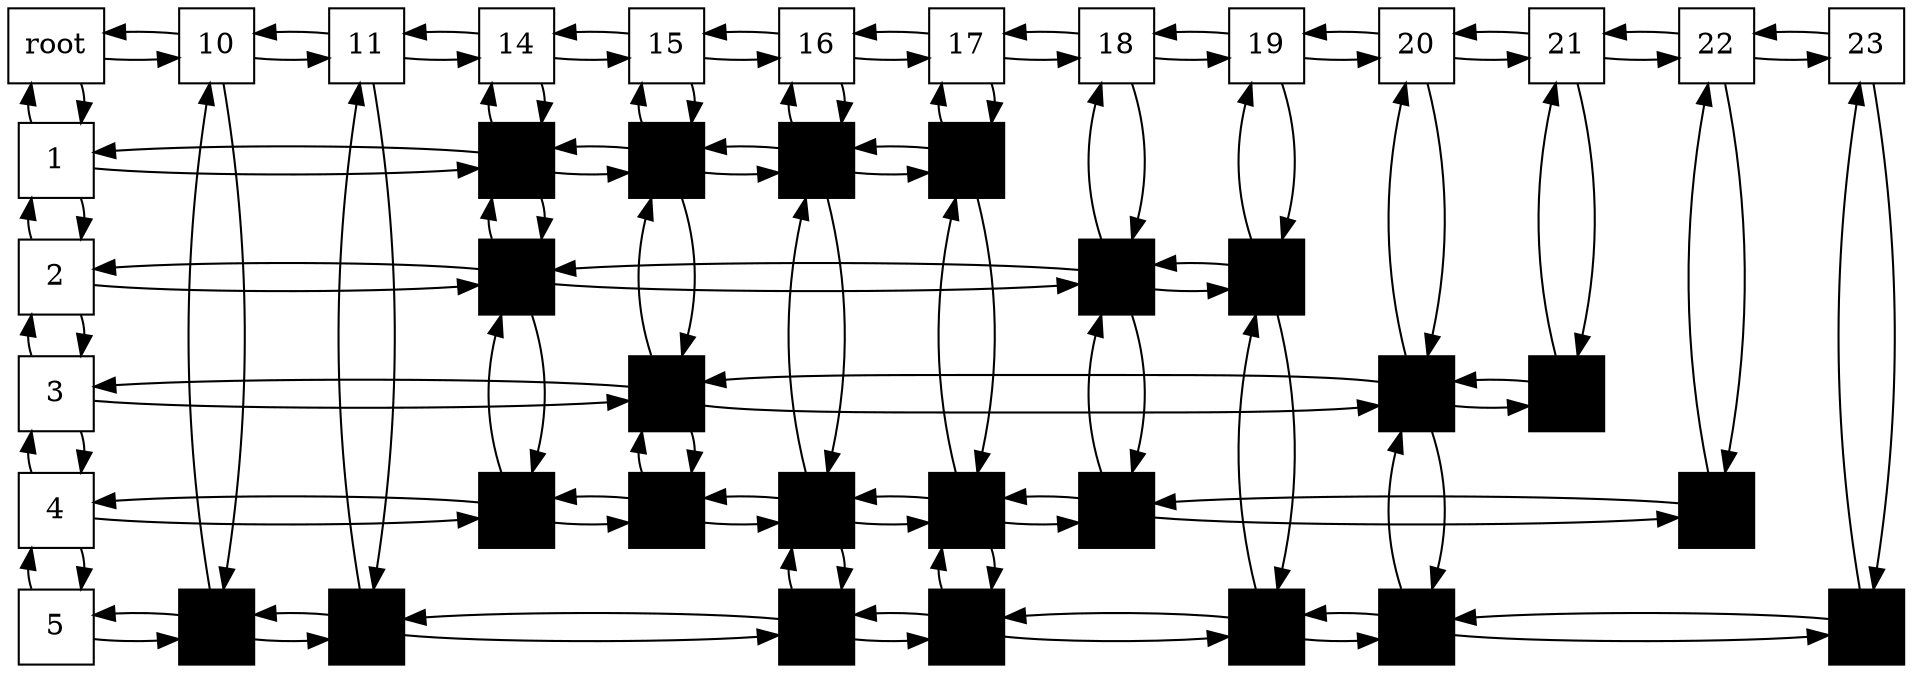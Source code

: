  digraph Matrix {
 node[shape = "box", width=0.5, height=0.5]
 rankdir=LR
 "Nodo0_0"[label = "root", group="0"]                                                                                                                  
 "Nodo0_0"->"Nodo2_0"
 "Nodo0_0"->"Nodo2_0"[dir = back]
 "Nodo0_0"->"Nodo0_11"
 "Nodo0_0"->"Nodo0_11"[dir = back]
 "Nodo2_0"[label = "1", group="2"]                                                                                                                     
 "Nodo2_0"->"Nodo3_0"
 "Nodo2_0"->"Nodo3_0"[dir = back]
 "Nodo2_0"->"Nodo2_15"
 "Nodo2_0"->"Nodo2_15"[dir = back]
 "Nodo3_0"[label = "2", group="3"]                                                                                                                     
 "Nodo3_0"->"Nodo4_0"
 "Nodo3_0"->"Nodo4_0"[dir = back]
 "Nodo3_0"->"Nodo3_15"
 "Nodo3_0"->"Nodo3_15"[dir = back]
 "Nodo4_0"[label = "3", group="4"]                                                                                                                     
 "Nodo4_0"->"Nodo5_0"
 "Nodo4_0"->"Nodo5_0"[dir = back]
 "Nodo4_0"->"Nodo4_16"
 "Nodo4_0"->"Nodo4_16"[dir = back]
 "Nodo5_0"[label = "4", group="5"]                                                                                                                     
 "Nodo5_0"->"Nodo6_0"
 "Nodo5_0"->"Nodo6_0"[dir = back]
 "Nodo5_0"->"Nodo5_15"
 "Nodo5_0"->"Nodo5_15"[dir = back]
 "Nodo6_0"[label = "5", group="6"]                                                                                                                     
 "Nodo6_0"->"Nodo6_11"
 "Nodo6_0"->"Nodo6_11"[dir = back]
 {rank=same;"Nodo0_0";"Nodo2_0";"Nodo3_0";"Nodo4_0";"Nodo5_0";"Nodo6_0"}
 "Nodo0_11"[label = "10", group="0"]                                                                                                                   
 "Nodo0_11"->"Nodo6_11"
 "Nodo0_11"->"Nodo6_11"[dir = back]
 "Nodo0_11"->"Nodo0_12"
 "Nodo0_11"->"Nodo0_12"[dir = back]
 "Nodo6_11"[style="filled", fillcolor="#000000", fontsize=1, group="6"]                                                                                
 "Nodo6_11"->"Nodo6_12"
 "Nodo6_11"->"Nodo6_12"[dir = back]
 {rank=same;"Nodo0_11";"Nodo6_11"}
 "Nodo0_12"[label = "11", group="0"]                                                                                                                   
 "Nodo0_12"->"Nodo6_12"
 "Nodo0_12"->"Nodo6_12"[dir = back]
 "Nodo0_12"->"Nodo0_15"
 "Nodo0_12"->"Nodo0_15"[dir = back]
 "Nodo6_12"[style="filled", fillcolor="#000000", fontsize=1, group="6"]                                                                                
 "Nodo6_12"->"Nodo6_17"
 "Nodo6_12"->"Nodo6_17"[dir = back]
 {rank=same;"Nodo0_12";"Nodo6_12"}
 "Nodo0_15"[label = "14", group="0"]                                                                                                                   
 "Nodo0_15"->"Nodo2_15"
 "Nodo0_15"->"Nodo2_15"[dir = back]
 "Nodo0_15"->"Nodo0_16"
 "Nodo0_15"->"Nodo0_16"[dir = back]
 "Nodo2_15"[style="filled", fillcolor="#000000", fontsize=1, group="2"]                                                                                
 "Nodo2_15"->"Nodo3_15"
 "Nodo2_15"->"Nodo3_15"[dir = back]
 "Nodo2_15"->"Nodo2_16"
 "Nodo2_15"->"Nodo2_16"[dir = back]
 "Nodo3_15"[style="filled", fillcolor="#000000", fontsize=1, group="3"]                                                                                
 "Nodo3_15"->"Nodo5_15"
 "Nodo3_15"->"Nodo5_15"[dir = back]
 "Nodo3_15"->"Nodo3_19"
 "Nodo3_15"->"Nodo3_19"[dir = back]
 "Nodo5_15"[style="filled", fillcolor="#000000", fontsize=1, group="5"]                                                                                
 "Nodo5_15"->"Nodo5_16"
 "Nodo5_15"->"Nodo5_16"[dir = back]
 {rank=same;"Nodo0_15";"Nodo2_15";"Nodo3_15";"Nodo5_15"}
 "Nodo0_16"[label = "15", group="0"]                                                                                                                   
 "Nodo0_16"->"Nodo2_16"
 "Nodo0_16"->"Nodo2_16"[dir = back]
 "Nodo0_16"->"Nodo0_17"
 "Nodo0_16"->"Nodo0_17"[dir = back]
 "Nodo2_16"[style="filled", fillcolor="#000000", fontsize=1, group="2"]                                                                                
 "Nodo2_16"->"Nodo4_16"
 "Nodo2_16"->"Nodo4_16"[dir = back]
 "Nodo2_16"->"Nodo2_17"
 "Nodo2_16"->"Nodo2_17"[dir = back]
 "Nodo4_16"[style="filled", fillcolor="#000000", fontsize=1, group="4"]                                                                                
 "Nodo4_16"->"Nodo5_16"
 "Nodo4_16"->"Nodo5_16"[dir = back]
 "Nodo4_16"->"Nodo4_21"
 "Nodo4_16"->"Nodo4_21"[dir = back]
 "Nodo5_16"[style="filled", fillcolor="#000000", fontsize=1, group="5"]                                                                                
 "Nodo5_16"->"Nodo5_17"
 "Nodo5_16"->"Nodo5_17"[dir = back]
 {rank=same;"Nodo0_16";"Nodo2_16";"Nodo4_16";"Nodo5_16"}
 "Nodo0_17"[label = "16", group="0"]                                                                                                                   
 "Nodo0_17"->"Nodo2_17"
 "Nodo0_17"->"Nodo2_17"[dir = back]
 "Nodo0_17"->"Nodo0_18"
 "Nodo0_17"->"Nodo0_18"[dir = back]
 "Nodo2_17"[style="filled", fillcolor="#000000", fontsize=1, group="2"]                                                                                
 "Nodo2_17"->"Nodo5_17"
 "Nodo2_17"->"Nodo5_17"[dir = back]
 "Nodo2_17"->"Nodo2_18"
 "Nodo2_17"->"Nodo2_18"[dir = back]
 "Nodo5_17"[style="filled", fillcolor="#000000", fontsize=1, group="5"]                                                                                
 "Nodo5_17"->"Nodo6_17"
 "Nodo5_17"->"Nodo6_17"[dir = back]
 "Nodo5_17"->"Nodo5_18"
 "Nodo5_17"->"Nodo5_18"[dir = back]
 "Nodo6_17"[style="filled", fillcolor="#000000", fontsize=1, group="6"]                                                                                
 "Nodo6_17"->"Nodo6_18"
 "Nodo6_17"->"Nodo6_18"[dir = back]
 {rank=same;"Nodo0_17";"Nodo2_17";"Nodo5_17";"Nodo6_17"}
 "Nodo0_18"[label = "17", group="0"]                                                                                                                   
 "Nodo0_18"->"Nodo2_18"
 "Nodo0_18"->"Nodo2_18"[dir = back]
 "Nodo0_18"->"Nodo0_19"
 "Nodo0_18"->"Nodo0_19"[dir = back]
 "Nodo2_18"[style="filled", fillcolor="#000000", fontsize=1, group="2"]                                                                                
 "Nodo2_18"->"Nodo5_18"
 "Nodo2_18"->"Nodo5_18"[dir = back]
 "Nodo5_18"[style="filled", fillcolor="#000000", fontsize=1, group="5"]                                                                                
 "Nodo5_18"->"Nodo6_18"
 "Nodo5_18"->"Nodo6_18"[dir = back]
 "Nodo5_18"->"Nodo5_19"
 "Nodo5_18"->"Nodo5_19"[dir = back]
 "Nodo6_18"[style="filled", fillcolor="#000000", fontsize=1, group="6"]                                                                                
 "Nodo6_18"->"Nodo6_20"
 "Nodo6_18"->"Nodo6_20"[dir = back]
 {rank=same;"Nodo0_18";"Nodo2_18";"Nodo5_18";"Nodo6_18"}
 "Nodo0_19"[label = "18", group="0"]                                                                                                                   
 "Nodo0_19"->"Nodo3_19"
 "Nodo0_19"->"Nodo3_19"[dir = back]
 "Nodo0_19"->"Nodo0_20"
 "Nodo0_19"->"Nodo0_20"[dir = back]
 "Nodo3_19"[style="filled", fillcolor="#000000", fontsize=1, group="3"]                                                                                
 "Nodo3_19"->"Nodo5_19"
 "Nodo3_19"->"Nodo5_19"[dir = back]
 "Nodo3_19"->"Nodo3_20"
 "Nodo3_19"->"Nodo3_20"[dir = back]
 "Nodo5_19"[style="filled", fillcolor="#000000", fontsize=1, group="5"]                                                                                
 "Nodo5_19"->"Nodo5_23"
 "Nodo5_19"->"Nodo5_23"[dir = back]
 {rank=same;"Nodo0_19";"Nodo3_19";"Nodo5_19"}
 "Nodo0_20"[label = "19", group="0"]                                                                                                                   
 "Nodo0_20"->"Nodo3_20"
 "Nodo0_20"->"Nodo3_20"[dir = back]
 "Nodo0_20"->"Nodo0_21"
 "Nodo0_20"->"Nodo0_21"[dir = back]
 "Nodo3_20"[style="filled", fillcolor="#000000", fontsize=1, group="3"]                                                                                
 "Nodo3_20"->"Nodo6_20"
 "Nodo3_20"->"Nodo6_20"[dir = back]
 "Nodo6_20"[style="filled", fillcolor="#000000", fontsize=1, group="6"]                                                                                
 "Nodo6_20"->"Nodo6_21"
 "Nodo6_20"->"Nodo6_21"[dir = back]
 {rank=same;"Nodo0_20";"Nodo3_20";"Nodo6_20"}
 "Nodo0_21"[label = "20", group="0"]                                                                                                                   
 "Nodo0_21"->"Nodo4_21"
 "Nodo0_21"->"Nodo4_21"[dir = back]
 "Nodo0_21"->"Nodo0_22"
 "Nodo0_21"->"Nodo0_22"[dir = back]
 "Nodo4_21"[style="filled", fillcolor="#000000", fontsize=1, group="4"]                                                                                
 "Nodo4_21"->"Nodo6_21"
 "Nodo4_21"->"Nodo6_21"[dir = back]
 "Nodo4_21"->"Nodo4_22"
 "Nodo4_21"->"Nodo4_22"[dir = back]
 "Nodo6_21"[style="filled", fillcolor="#000000", fontsize=1, group="6"]                                                                                
 "Nodo6_21"->"Nodo6_24"
 "Nodo6_21"->"Nodo6_24"[dir = back]
 {rank=same;"Nodo0_21";"Nodo4_21";"Nodo6_21"}
 "Nodo0_22"[label = "21", group="0"]                                                                                                                   
 "Nodo0_22"->"Nodo4_22"
 "Nodo0_22"->"Nodo4_22"[dir = back]
 "Nodo0_22"->"Nodo0_23"
 "Nodo0_22"->"Nodo0_23"[dir = back]
 "Nodo4_22"[style="filled", fillcolor="#000000", fontsize=1, group="4"]                                                                                
 {rank=same;"Nodo0_22";"Nodo4_22"}
 "Nodo0_23"[label = "22", group="0"]                                                                                                                   
 "Nodo0_23"->"Nodo5_23"
 "Nodo0_23"->"Nodo5_23"[dir = back]
 "Nodo0_23"->"Nodo0_24"
 "Nodo0_23"->"Nodo0_24"[dir = back]
 "Nodo5_23"[style="filled", fillcolor="#000000", fontsize=1, group="5"]                                                                                
 {rank=same;"Nodo0_23";"Nodo5_23"}
 "Nodo0_24"[label = "23", group="0"]                                                                                                                   
 "Nodo0_24"->"Nodo6_24"
 "Nodo0_24"->"Nodo6_24"[dir = back]
 "Nodo6_24"[style="filled", fillcolor="#000000", fontsize=1, group="6"]                                                                                
 {rank=same;"Nodo0_24";"Nodo6_24"}
 }
